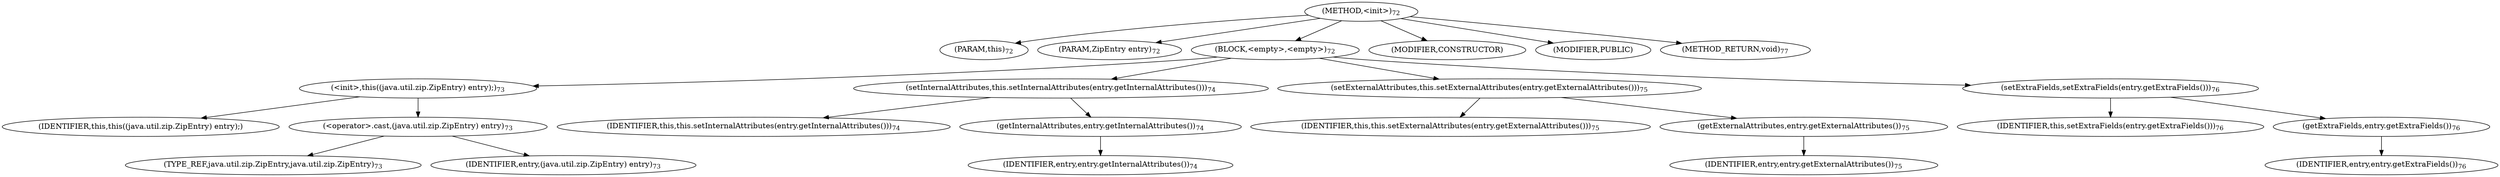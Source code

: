 digraph "&lt;init&gt;" {  
"202" [label = <(METHOD,&lt;init&gt;)<SUB>72</SUB>> ]
"10" [label = <(PARAM,this)<SUB>72</SUB>> ]
"203" [label = <(PARAM,ZipEntry entry)<SUB>72</SUB>> ]
"204" [label = <(BLOCK,&lt;empty&gt;,&lt;empty&gt;)<SUB>72</SUB>> ]
"205" [label = <(&lt;init&gt;,this((java.util.zip.ZipEntry) entry);)<SUB>73</SUB>> ]
"9" [label = <(IDENTIFIER,this,this((java.util.zip.ZipEntry) entry);)> ]
"206" [label = <(&lt;operator&gt;.cast,(java.util.zip.ZipEntry) entry)<SUB>73</SUB>> ]
"207" [label = <(TYPE_REF,java.util.zip.ZipEntry,java.util.zip.ZipEntry)<SUB>73</SUB>> ]
"208" [label = <(IDENTIFIER,entry,(java.util.zip.ZipEntry) entry)<SUB>73</SUB>> ]
"209" [label = <(setInternalAttributes,this.setInternalAttributes(entry.getInternalAttributes()))<SUB>74</SUB>> ]
"11" [label = <(IDENTIFIER,this,this.setInternalAttributes(entry.getInternalAttributes()))<SUB>74</SUB>> ]
"210" [label = <(getInternalAttributes,entry.getInternalAttributes())<SUB>74</SUB>> ]
"211" [label = <(IDENTIFIER,entry,entry.getInternalAttributes())<SUB>74</SUB>> ]
"212" [label = <(setExternalAttributes,this.setExternalAttributes(entry.getExternalAttributes()))<SUB>75</SUB>> ]
"12" [label = <(IDENTIFIER,this,this.setExternalAttributes(entry.getExternalAttributes()))<SUB>75</SUB>> ]
"213" [label = <(getExternalAttributes,entry.getExternalAttributes())<SUB>75</SUB>> ]
"214" [label = <(IDENTIFIER,entry,entry.getExternalAttributes())<SUB>75</SUB>> ]
"215" [label = <(setExtraFields,setExtraFields(entry.getExtraFields()))<SUB>76</SUB>> ]
"13" [label = <(IDENTIFIER,this,setExtraFields(entry.getExtraFields()))<SUB>76</SUB>> ]
"216" [label = <(getExtraFields,entry.getExtraFields())<SUB>76</SUB>> ]
"217" [label = <(IDENTIFIER,entry,entry.getExtraFields())<SUB>76</SUB>> ]
"218" [label = <(MODIFIER,CONSTRUCTOR)> ]
"219" [label = <(MODIFIER,PUBLIC)> ]
"220" [label = <(METHOD_RETURN,void)<SUB>77</SUB>> ]
  "202" -> "10" 
  "202" -> "203" 
  "202" -> "204" 
  "202" -> "218" 
  "202" -> "219" 
  "202" -> "220" 
  "204" -> "205" 
  "204" -> "209" 
  "204" -> "212" 
  "204" -> "215" 
  "205" -> "9" 
  "205" -> "206" 
  "206" -> "207" 
  "206" -> "208" 
  "209" -> "11" 
  "209" -> "210" 
  "210" -> "211" 
  "212" -> "12" 
  "212" -> "213" 
  "213" -> "214" 
  "215" -> "13" 
  "215" -> "216" 
  "216" -> "217" 
}
